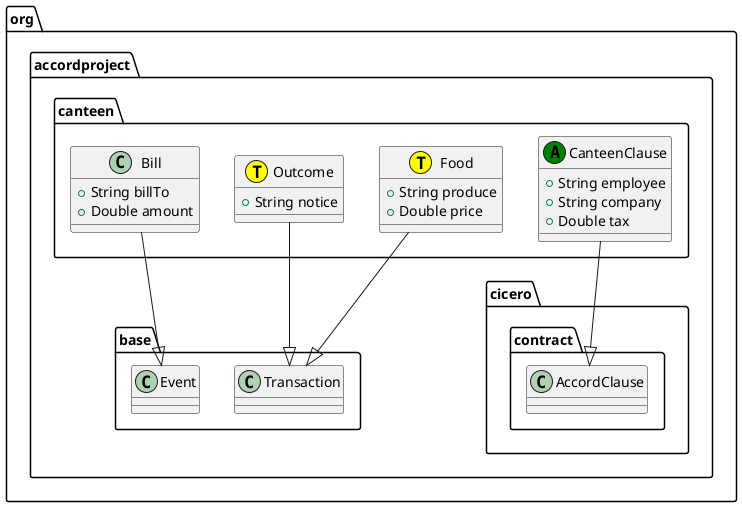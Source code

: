 @startuml
class org.accordproject.canteen.Food << (T,yellow) >> {
   + String produce
   + Double price
}
org.accordproject.canteen.Food --|> org.accordproject.base.Transaction
class org.accordproject.canteen.Outcome << (T,yellow) >> {
   + String notice
}
org.accordproject.canteen.Outcome --|> org.accordproject.base.Transaction
class org.accordproject.canteen.Bill {
   + String billTo
   + Double amount
}
org.accordproject.canteen.Bill --|> org.accordproject.base.Event
class org.accordproject.canteen.CanteenClause << (A,green) >> {
   + String employee
   + String company
   + Double tax
}
org.accordproject.canteen.CanteenClause --|> org.accordproject.cicero.contract.AccordClause
@enduml
